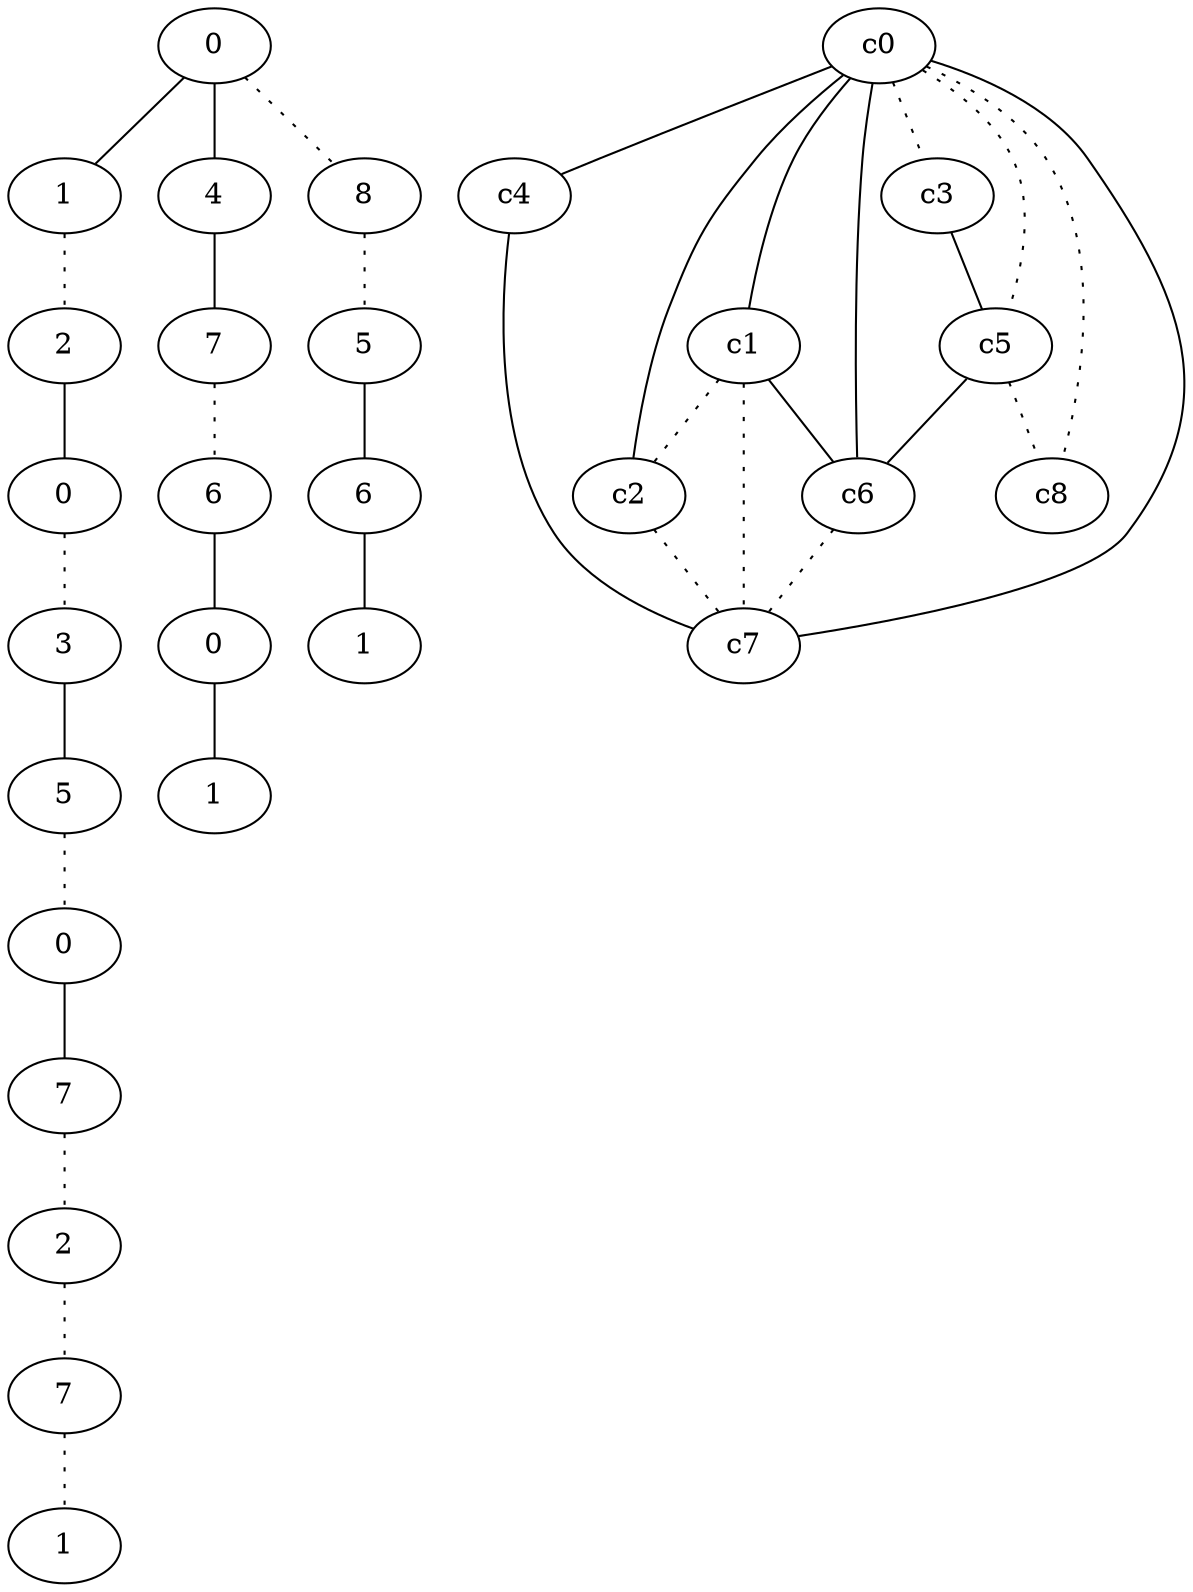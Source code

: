 graph {
a0[label=0];
a1[label=1];
a2[label=2];
a3[label=0];
a4[label=3];
a5[label=5];
a6[label=0];
a7[label=7];
a8[label=2];
a9[label=7];
a10[label=1];
a11[label=4];
a12[label=7];
a13[label=6];
a14[label=0];
a15[label=1];
a16[label=8];
a17[label=5];
a18[label=6];
a19[label=1];
a0 -- a1;
a0 -- a11;
a0 -- a16 [style=dotted];
a1 -- a2 [style=dotted];
a2 -- a3;
a3 -- a4 [style=dotted];
a4 -- a5;
a5 -- a6 [style=dotted];
a6 -- a7;
a7 -- a8 [style=dotted];
a8 -- a9 [style=dotted];
a9 -- a10 [style=dotted];
a11 -- a12;
a12 -- a13 [style=dotted];
a13 -- a14;
a14 -- a15;
a16 -- a17 [style=dotted];
a17 -- a18;
a18 -- a19;
c0 -- c1;
c0 -- c2;
c0 -- c3 [style=dotted];
c0 -- c4;
c0 -- c5 [style=dotted];
c0 -- c6;
c0 -- c7;
c0 -- c8 [style=dotted];
c1 -- c2 [style=dotted];
c1 -- c6;
c1 -- c7 [style=dotted];
c2 -- c7 [style=dotted];
c3 -- c5;
c4 -- c7;
c5 -- c6;
c5 -- c8 [style=dotted];
c6 -- c7 [style=dotted];
}
